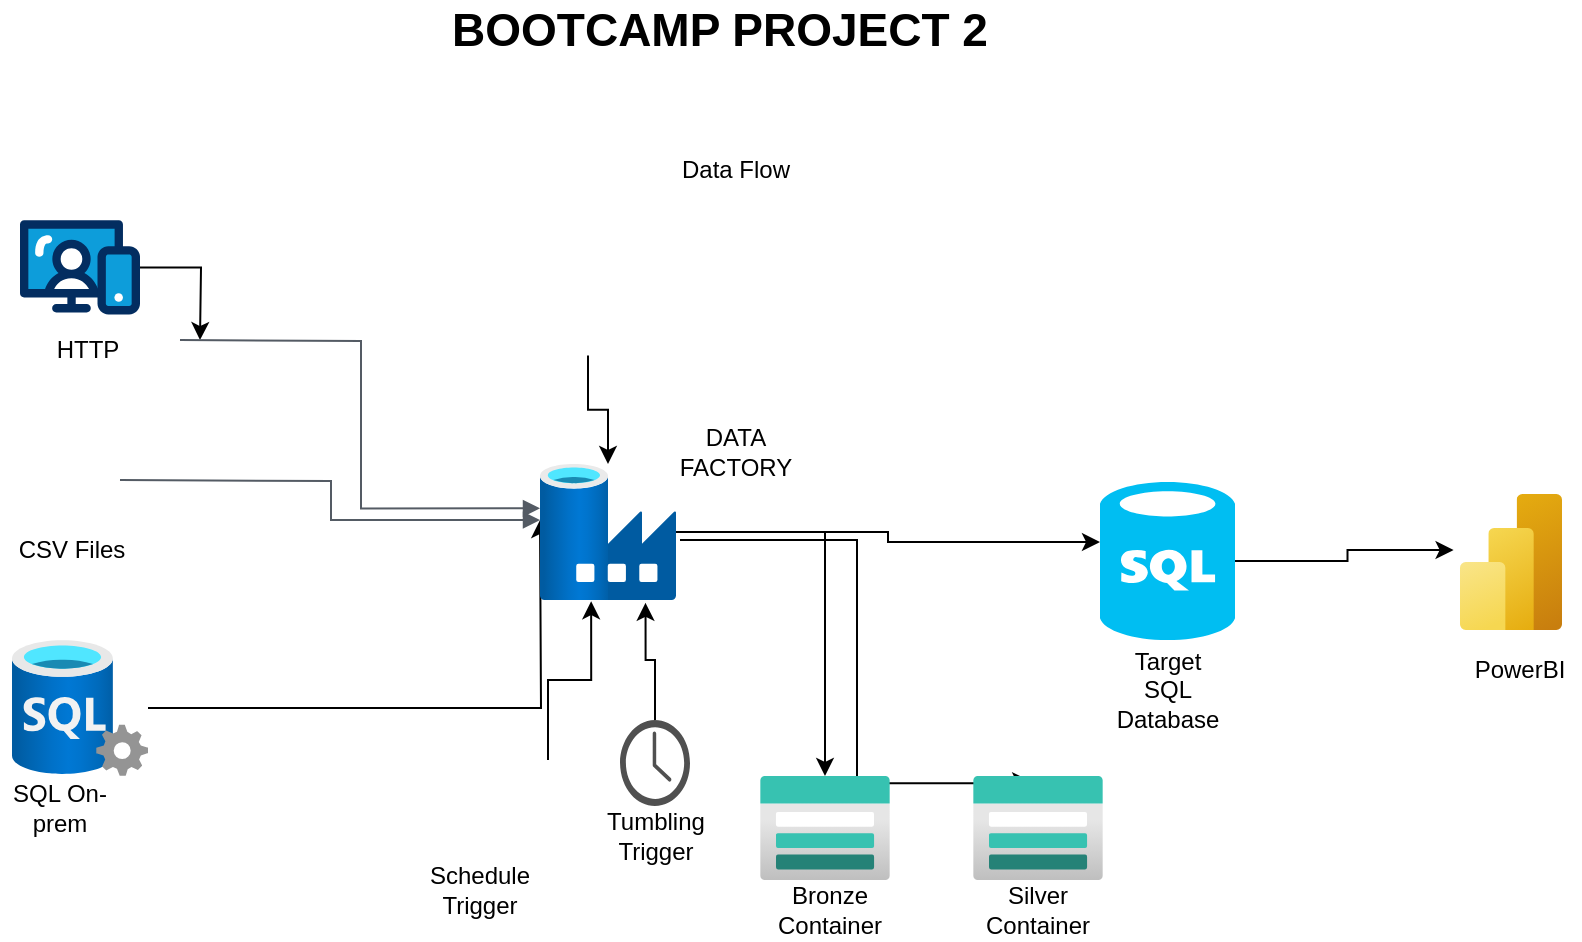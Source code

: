 <mxfile version="26.1.0">
  <diagram name="Page-1" id="J_1K-tecqOC54q3Rrnrp">
    <mxGraphModel dx="1050" dy="1657" grid="1" gridSize="10" guides="1" tooltips="1" connect="1" arrows="1" fold="1" page="1" pageScale="1" pageWidth="850" pageHeight="1100" math="0" shadow="0">
      <root>
        <mxCell id="0" />
        <mxCell id="1" parent="0" />
        <mxCell id="-YorjI9VozgVux-aCv3z-12" style="edgeStyle=orthogonalEdgeStyle;rounded=0;orthogonalLoop=1;jettySize=auto;html=1;" edge="1" parent="1" source="-YorjI9VozgVux-aCv3z-1">
          <mxGeometry relative="1" as="geometry">
            <mxPoint x="140" y="100" as="targetPoint" />
          </mxGeometry>
        </mxCell>
        <mxCell id="-YorjI9VozgVux-aCv3z-1" value="" style="verticalLabelPosition=bottom;aspect=fixed;html=1;shape=mxgraph.salesforce.web;" vertex="1" parent="1">
          <mxGeometry x="50" y="40" width="60" height="47.4" as="geometry" />
        </mxCell>
        <mxCell id="-YorjI9VozgVux-aCv3z-7" style="edgeStyle=orthogonalEdgeStyle;rounded=0;orthogonalLoop=1;jettySize=auto;html=1;" edge="1" parent="1" source="-YorjI9VozgVux-aCv3z-3">
          <mxGeometry relative="1" as="geometry">
            <mxPoint x="310" y="190" as="targetPoint" />
          </mxGeometry>
        </mxCell>
        <mxCell id="-YorjI9VozgVux-aCv3z-3" value="" style="image;aspect=fixed;html=1;points=[];align=center;fontSize=12;image=img/lib/azure2/databases/SQL_Server.svg;" vertex="1" parent="1">
          <mxGeometry x="46" y="250" width="68" height="68" as="geometry" />
        </mxCell>
        <mxCell id="-YorjI9VozgVux-aCv3z-4" value="" style="image;aspect=fixed;html=1;points=[];align=center;fontSize=12;image=img/lib/azure2/databases/Data_Factory.svg;" vertex="1" parent="1">
          <mxGeometry x="310" y="162" width="68" height="68" as="geometry" />
        </mxCell>
        <mxCell id="-YorjI9VozgVux-aCv3z-5" value="" style="edgeStyle=orthogonalEdgeStyle;html=1;endArrow=block;elbow=vertical;startArrow=none;endFill=1;strokeColor=#545B64;rounded=0;entryX=0;entryY=0.326;entryDx=0;entryDy=0;entryPerimeter=0;" edge="1" parent="1" target="-YorjI9VozgVux-aCv3z-4">
          <mxGeometry width="100" relative="1" as="geometry">
            <mxPoint x="130" y="100" as="sourcePoint" />
            <mxPoint x="230" y="100" as="targetPoint" />
          </mxGeometry>
        </mxCell>
        <mxCell id="-YorjI9VozgVux-aCv3z-6" value="" style="edgeStyle=orthogonalEdgeStyle;html=1;endArrow=block;elbow=vertical;startArrow=none;endFill=1;strokeColor=#545B64;rounded=0;entryX=0;entryY=0.412;entryDx=0;entryDy=0;entryPerimeter=0;" edge="1" parent="1" target="-YorjI9VozgVux-aCv3z-4">
          <mxGeometry width="100" relative="1" as="geometry">
            <mxPoint x="100" y="170" as="sourcePoint" />
            <mxPoint x="200" y="160" as="targetPoint" />
          </mxGeometry>
        </mxCell>
        <mxCell id="-YorjI9VozgVux-aCv3z-8" value="" style="sketch=0;pointerEvents=1;shadow=0;dashed=0;html=1;strokeColor=none;fillColor=#505050;labelPosition=center;verticalLabelPosition=bottom;verticalAlign=top;outlineConnect=0;align=center;shape=mxgraph.office.concepts.clock;" vertex="1" parent="1">
          <mxGeometry x="350" y="290" width="35" height="43" as="geometry" />
        </mxCell>
        <mxCell id="-YorjI9VozgVux-aCv3z-9" style="edgeStyle=orthogonalEdgeStyle;rounded=0;orthogonalLoop=1;jettySize=auto;html=1;entryX=0.776;entryY=1.021;entryDx=0;entryDy=0;entryPerimeter=0;" edge="1" parent="1" source="-YorjI9VozgVux-aCv3z-8" target="-YorjI9VozgVux-aCv3z-4">
          <mxGeometry relative="1" as="geometry" />
        </mxCell>
        <mxCell id="-YorjI9VozgVux-aCv3z-10" value="" style="shape=image;html=1;verticalAlign=top;verticalLabelPosition=bottom;labelBackgroundColor=#ffffff;imageAspect=0;aspect=fixed;image=https://cdn4.iconfinder.com/data/icons/essentials-74/24/011_-_Calendar-128.png" vertex="1" parent="1">
          <mxGeometry x="290" y="310" width="48" height="48" as="geometry" />
        </mxCell>
        <mxCell id="-YorjI9VozgVux-aCv3z-11" style="edgeStyle=orthogonalEdgeStyle;rounded=0;orthogonalLoop=1;jettySize=auto;html=1;entryX=0.376;entryY=1.009;entryDx=0;entryDy=0;entryPerimeter=0;" edge="1" parent="1" source="-YorjI9VozgVux-aCv3z-10" target="-YorjI9VozgVux-aCv3z-4">
          <mxGeometry relative="1" as="geometry" />
        </mxCell>
        <mxCell id="-YorjI9VozgVux-aCv3z-14" style="edgeStyle=orthogonalEdgeStyle;rounded=0;orthogonalLoop=1;jettySize=auto;html=1;" edge="1" parent="1" source="-YorjI9VozgVux-aCv3z-4" target="-YorjI9VozgVux-aCv3z-38">
          <mxGeometry relative="1" as="geometry">
            <mxPoint x="421.416" y="328.592" as="targetPoint" />
          </mxGeometry>
        </mxCell>
        <mxCell id="-YorjI9VozgVux-aCv3z-17" value="" style="edgeStyle=elbowEdgeStyle;elbow=horizontal;endArrow=classic;html=1;curved=0;rounded=0;endSize=8;startSize=8;entryX=0.471;entryY=0.069;entryDx=0;entryDy=0;entryPerimeter=0;" edge="1" parent="1" target="-YorjI9VozgVux-aCv3z-39">
          <mxGeometry width="50" height="50" relative="1" as="geometry">
            <mxPoint x="380" y="200" as="sourcePoint" />
            <mxPoint x="550.016" y="305.48" as="targetPoint" />
          </mxGeometry>
        </mxCell>
        <mxCell id="-YorjI9VozgVux-aCv3z-19" style="edgeStyle=orthogonalEdgeStyle;rounded=0;orthogonalLoop=1;jettySize=auto;html=1;" edge="1" parent="1" source="-YorjI9VozgVux-aCv3z-18" target="-YorjI9VozgVux-aCv3z-4">
          <mxGeometry relative="1" as="geometry" />
        </mxCell>
        <mxCell id="-YorjI9VozgVux-aCv3z-18" value="" style="shape=image;html=1;verticalAlign=top;verticalLabelPosition=bottom;labelBackgroundColor=#ffffff;imageAspect=0;aspect=fixed;image=https://cdn2.iconfinder.com/data/icons/competitive-strategy-and-corporate-training/512/156_cloud_storage_computing_data_flow_network_cloud_smart_computing-128.png" vertex="1" parent="1">
          <mxGeometry x="290" y="19.7" width="88" height="88" as="geometry" />
        </mxCell>
        <mxCell id="-YorjI9VozgVux-aCv3z-20" value="" style="verticalLabelPosition=bottom;html=1;verticalAlign=top;align=center;strokeColor=none;fillColor=#00BEF2;shape=mxgraph.azure.sql_database;" vertex="1" parent="1">
          <mxGeometry x="590" y="171" width="67.5" height="79" as="geometry" />
        </mxCell>
        <mxCell id="-YorjI9VozgVux-aCv3z-22" style="edgeStyle=orthogonalEdgeStyle;rounded=0;orthogonalLoop=1;jettySize=auto;html=1;entryX=0;entryY=0.38;entryDx=0;entryDy=0;entryPerimeter=0;" edge="1" parent="1" source="-YorjI9VozgVux-aCv3z-4" target="-YorjI9VozgVux-aCv3z-20">
          <mxGeometry relative="1" as="geometry" />
        </mxCell>
        <mxCell id="-YorjI9VozgVux-aCv3z-23" value="" style="image;aspect=fixed;html=1;points=[];align=center;fontSize=12;image=img/lib/azure2/analytics/Power_BI_Embedded.svg;" vertex="1" parent="1">
          <mxGeometry x="770" y="177" width="51" height="68" as="geometry" />
        </mxCell>
        <mxCell id="-YorjI9VozgVux-aCv3z-24" style="edgeStyle=orthogonalEdgeStyle;rounded=0;orthogonalLoop=1;jettySize=auto;html=1;exitX=1;exitY=0.5;exitDx=0;exitDy=0;exitPerimeter=0;entryX=-0.063;entryY=0.412;entryDx=0;entryDy=0;entryPerimeter=0;" edge="1" parent="1" source="-YorjI9VozgVux-aCv3z-20" target="-YorjI9VozgVux-aCv3z-23">
          <mxGeometry relative="1" as="geometry" />
        </mxCell>
        <mxCell id="-YorjI9VozgVux-aCv3z-25" value="HTTP" style="text;html=1;align=center;verticalAlign=middle;whiteSpace=wrap;rounded=0;" vertex="1" parent="1">
          <mxGeometry x="54" y="90" width="60" height="30" as="geometry" />
        </mxCell>
        <mxCell id="-YorjI9VozgVux-aCv3z-26" value="CSV Files" style="text;html=1;align=center;verticalAlign=middle;whiteSpace=wrap;rounded=0;" vertex="1" parent="1">
          <mxGeometry x="46" y="190" width="60" height="30" as="geometry" />
        </mxCell>
        <mxCell id="-YorjI9VozgVux-aCv3z-28" value="SQL On-prem" style="text;html=1;align=center;verticalAlign=middle;whiteSpace=wrap;rounded=0;" vertex="1" parent="1">
          <mxGeometry x="40" y="319" width="60" height="30" as="geometry" />
        </mxCell>
        <mxCell id="-YorjI9VozgVux-aCv3z-29" value="Data Flow" style="text;html=1;align=center;verticalAlign=middle;whiteSpace=wrap;rounded=0;" vertex="1" parent="1">
          <mxGeometry x="378" width="60" height="30" as="geometry" />
        </mxCell>
        <mxCell id="-YorjI9VozgVux-aCv3z-30" value="Schedule Trigger" style="text;html=1;align=center;verticalAlign=middle;whiteSpace=wrap;rounded=0;" vertex="1" parent="1">
          <mxGeometry x="250" y="360" width="60" height="30" as="geometry" />
        </mxCell>
        <mxCell id="-YorjI9VozgVux-aCv3z-31" value="Tumbling Trigger" style="text;html=1;align=center;verticalAlign=middle;whiteSpace=wrap;rounded=0;" vertex="1" parent="1">
          <mxGeometry x="337.5" y="333" width="60" height="30" as="geometry" />
        </mxCell>
        <mxCell id="-YorjI9VozgVux-aCv3z-32" value="Bronze Container" style="text;html=1;align=center;verticalAlign=middle;whiteSpace=wrap;rounded=0;" vertex="1" parent="1">
          <mxGeometry x="425" y="370" width="60" height="30" as="geometry" />
        </mxCell>
        <mxCell id="-YorjI9VozgVux-aCv3z-33" value="Silver Container" style="text;html=1;align=center;verticalAlign=middle;whiteSpace=wrap;rounded=0;" vertex="1" parent="1">
          <mxGeometry x="529" y="370" width="60" height="30" as="geometry" />
        </mxCell>
        <mxCell id="-YorjI9VozgVux-aCv3z-34" value="Target SQL Database" style="text;html=1;align=center;verticalAlign=middle;whiteSpace=wrap;rounded=0;" vertex="1" parent="1">
          <mxGeometry x="593.75" y="260" width="60" height="30" as="geometry" />
        </mxCell>
        <mxCell id="-YorjI9VozgVux-aCv3z-35" value="PowerBI" style="text;html=1;align=center;verticalAlign=middle;whiteSpace=wrap;rounded=0;" vertex="1" parent="1">
          <mxGeometry x="770" y="250" width="60" height="30" as="geometry" />
        </mxCell>
        <mxCell id="-YorjI9VozgVux-aCv3z-37" value="&lt;b&gt;&lt;font style=&quot;font-size: 23px;&quot;&gt;BOOTCAMP PROJECT 2&lt;/font&gt;&lt;/b&gt;" style="text;html=1;align=center;verticalAlign=middle;whiteSpace=wrap;rounded=0;" vertex="1" parent="1">
          <mxGeometry x="170" y="-70" width="460" height="30" as="geometry" />
        </mxCell>
        <mxCell id="-YorjI9VozgVux-aCv3z-38" value="" style="image;aspect=fixed;html=1;points=[];align=center;fontSize=12;image=img/lib/azure2/storage/Storage_Accounts.svg;" vertex="1" parent="1">
          <mxGeometry x="420" y="318" width="65" height="52" as="geometry" />
        </mxCell>
        <mxCell id="-YorjI9VozgVux-aCv3z-39" value="" style="image;aspect=fixed;html=1;points=[];align=center;fontSize=12;image=img/lib/azure2/storage/Storage_Accounts.svg;" vertex="1" parent="1">
          <mxGeometry x="526.5" y="318" width="65" height="52" as="geometry" />
        </mxCell>
        <mxCell id="-YorjI9VozgVux-aCv3z-40" value="DATA FACTORY" style="text;html=1;align=center;verticalAlign=middle;whiteSpace=wrap;rounded=0;" vertex="1" parent="1">
          <mxGeometry x="378" y="141" width="60" height="30" as="geometry" />
        </mxCell>
        <mxCell id="-YorjI9VozgVux-aCv3z-41" value="" style="shape=image;html=1;verticalAlign=top;verticalLabelPosition=bottom;labelBackgroundColor=#ffffff;imageAspect=0;aspect=fixed;image=https://cdn2.iconfinder.com/data/icons/simple-files/128/CSV.png" vertex="1" parent="1">
          <mxGeometry x="46" y="135" width="55" height="55" as="geometry" />
        </mxCell>
      </root>
    </mxGraphModel>
  </diagram>
</mxfile>
